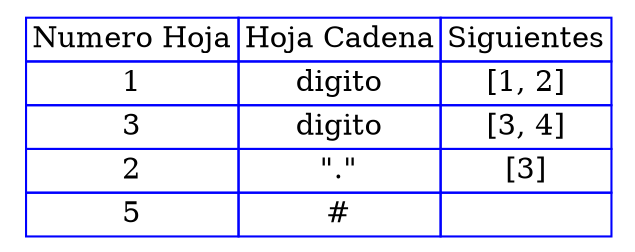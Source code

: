 digraph {

  tbl [

    shape=plaintext
    label=<
      <table border='0' cellborder='1' color='blue' cellspacing='0'>
        <tr><td>Numero Hoja</td><td>Hoja Cadena</td><td>Siguientes</td></tr><tr><td>1</td><td>digito</td><td>[1, 2]</td></tr><tr><td>3</td><td>digito</td><td>[3, 4]</td></tr><tr><td>2</td><td>"."</td><td>[3]</td></tr><tr><td>5</td><td>#</td><td></td></tr>

      </table>

    >];

}
